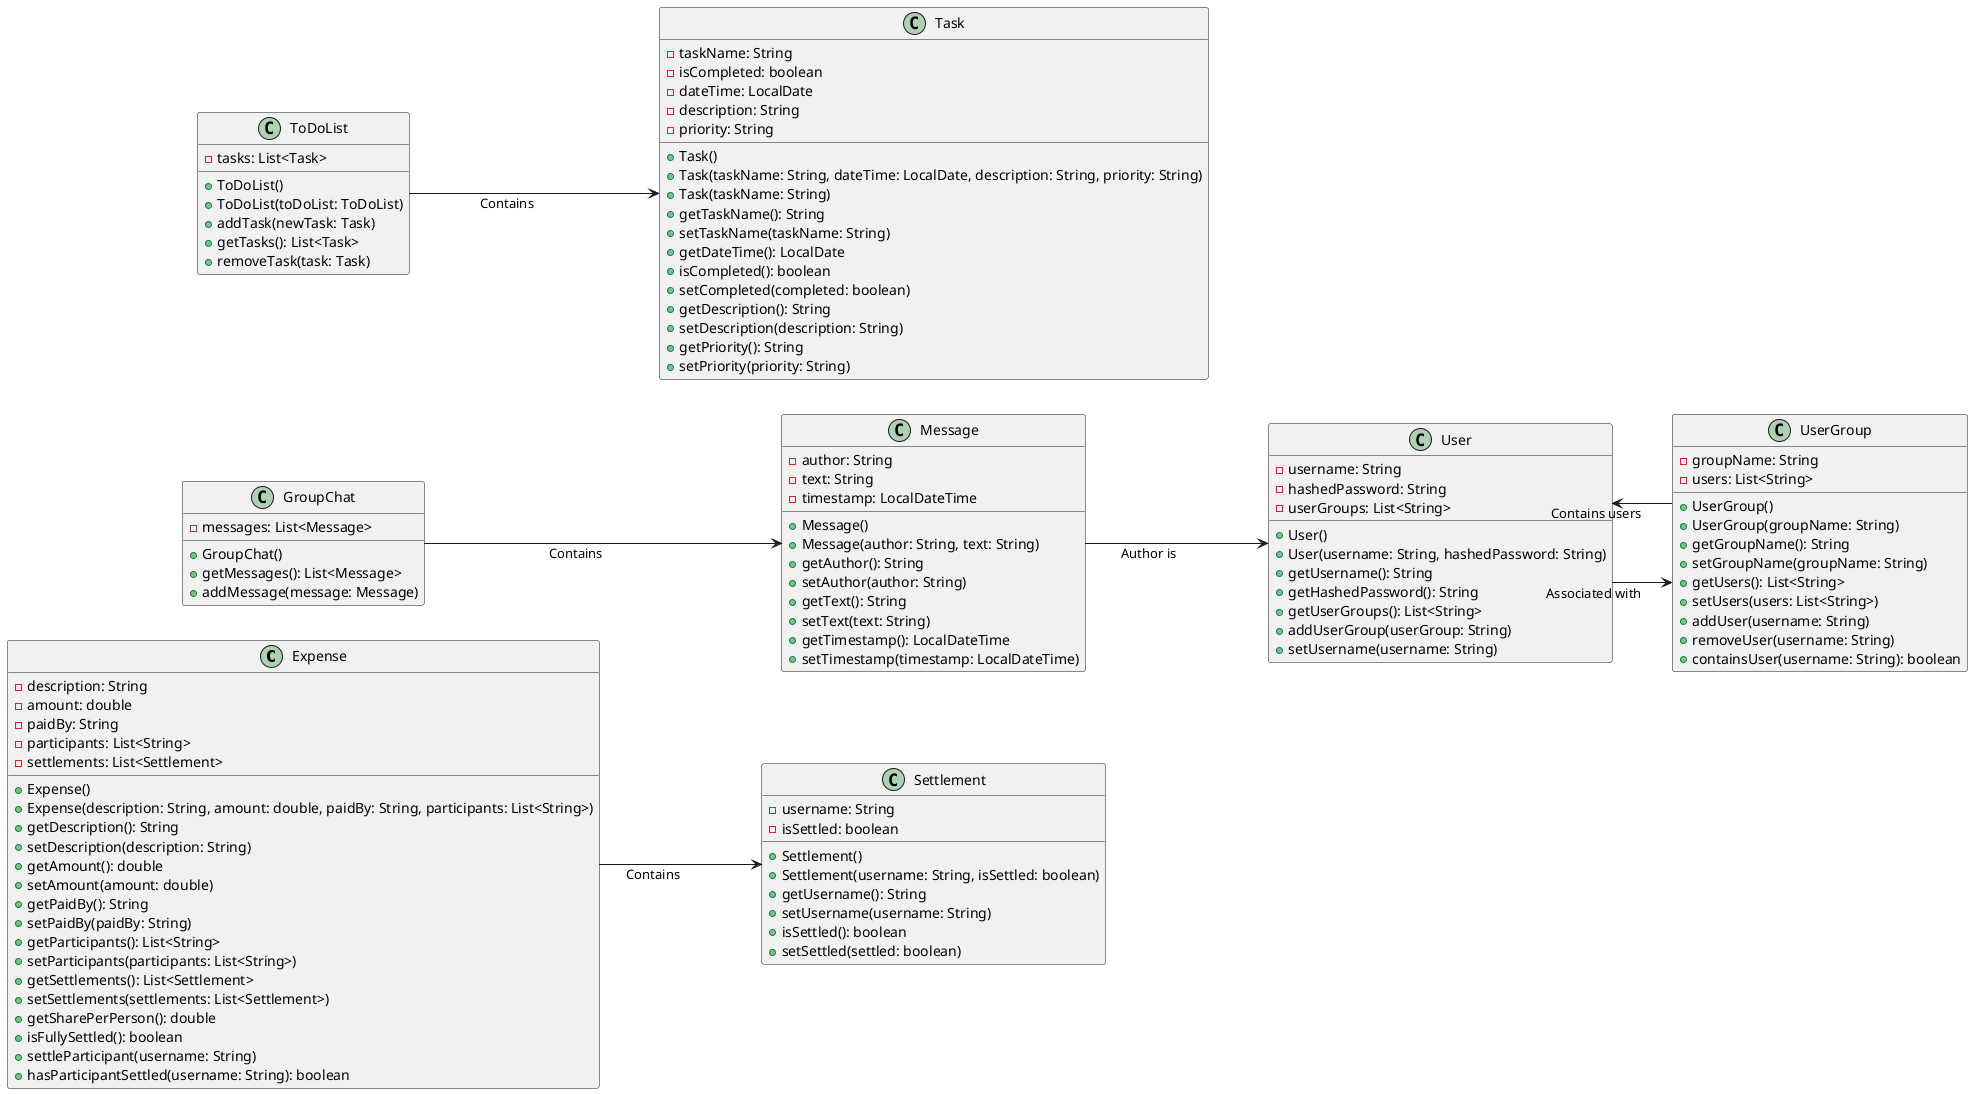 @startuml KollApp Core Layer Class Diagram

skinparam linetype ortho
skinparam packageStyle rectangle
skinparam defaultTextAlignment center

left to right direction

class Expense {
    -description: String
    -amount: double
    -paidBy: String
    -participants: List<String>
    -settlements: List<Settlement>
    +Expense()
    +Expense(description: String, amount: double, paidBy: String, participants: List<String>)
    +getDescription(): String
    +setDescription(description: String)
    +getAmount(): double
    +setAmount(amount: double)
    +getPaidBy(): String
    +setPaidBy(paidBy: String)
    +getParticipants(): List<String>
    +setParticipants(participants: List<String>)
    +getSettlements(): List<Settlement>
    +setSettlements(settlements: List<Settlement>)
    +getSharePerPerson(): double
    +isFullySettled(): boolean
    +settleParticipant(username: String)
    +hasParticipantSettled(username: String): boolean
}

class GroupChat {
    -messages: List<Message>
    +GroupChat()
    +getMessages(): List<Message>
    +addMessage(message: Message)
}

class Message {
    -author: String
    -text: String
    -timestamp: LocalDateTime
    +Message()
    +Message(author: String, text: String)
    +getAuthor(): String
    +setAuthor(author: String)
    +getText(): String
    +setText(text: String)
    +getTimestamp(): LocalDateTime
    +setTimestamp(timestamp: LocalDateTime)
}

class Settlement {
    -username: String
    -isSettled: boolean
    +Settlement()
    +Settlement(username: String, isSettled: boolean)
    +getUsername(): String
    +setUsername(username: String)
    +isSettled(): boolean
    +setSettled(settled: boolean)
}

class Task {
    -taskName: String
    -isCompleted: boolean
    -dateTime: LocalDate
    -description: String
    -priority: String
    +Task()
    +Task(taskName: String, dateTime: LocalDate, description: String, priority: String)
    +Task(taskName: String)
    +getTaskName(): String
    +setTaskName(taskName: String)
    +getDateTime(): LocalDate
    +isCompleted(): boolean
    +setCompleted(completed: boolean)
    +getDescription(): String
    +setDescription(description: String)
    +getPriority(): String
    +setPriority(priority: String)
}

class ToDoList {
    -tasks: List<Task>
    +ToDoList()
    +ToDoList(toDoList: ToDoList)
    +addTask(newTask: Task)
    +getTasks(): List<Task>
    +removeTask(task: Task)
}

class User {
    -username: String
    -hashedPassword: String
    -userGroups: List<String>
    +User()
    +User(username: String, hashedPassword: String)
    +getUsername(): String
    +getHashedPassword(): String
    +getUserGroups(): List<String>
    +addUserGroup(userGroup: String)
    +setUsername(username: String)
}

class UserGroup {
    -groupName: String
    -users: List<String>
    +UserGroup()
    +UserGroup(groupName: String)
    +getGroupName(): String
    +setGroupName(groupName: String)
    +getUsers(): List<String>
    +setUsers(users: List<String>)
    +addUser(username: String)
    +removeUser(username: String)
    +containsUser(username: String): boolean
}

' Define Relationships
Expense --> Settlement : Contains
GroupChat --> Message : Contains
ToDoList --> Task : Contains
User --> UserGroup : Associated with
UserGroup --> User : Contains users
Message --> User : Author is

@enduml